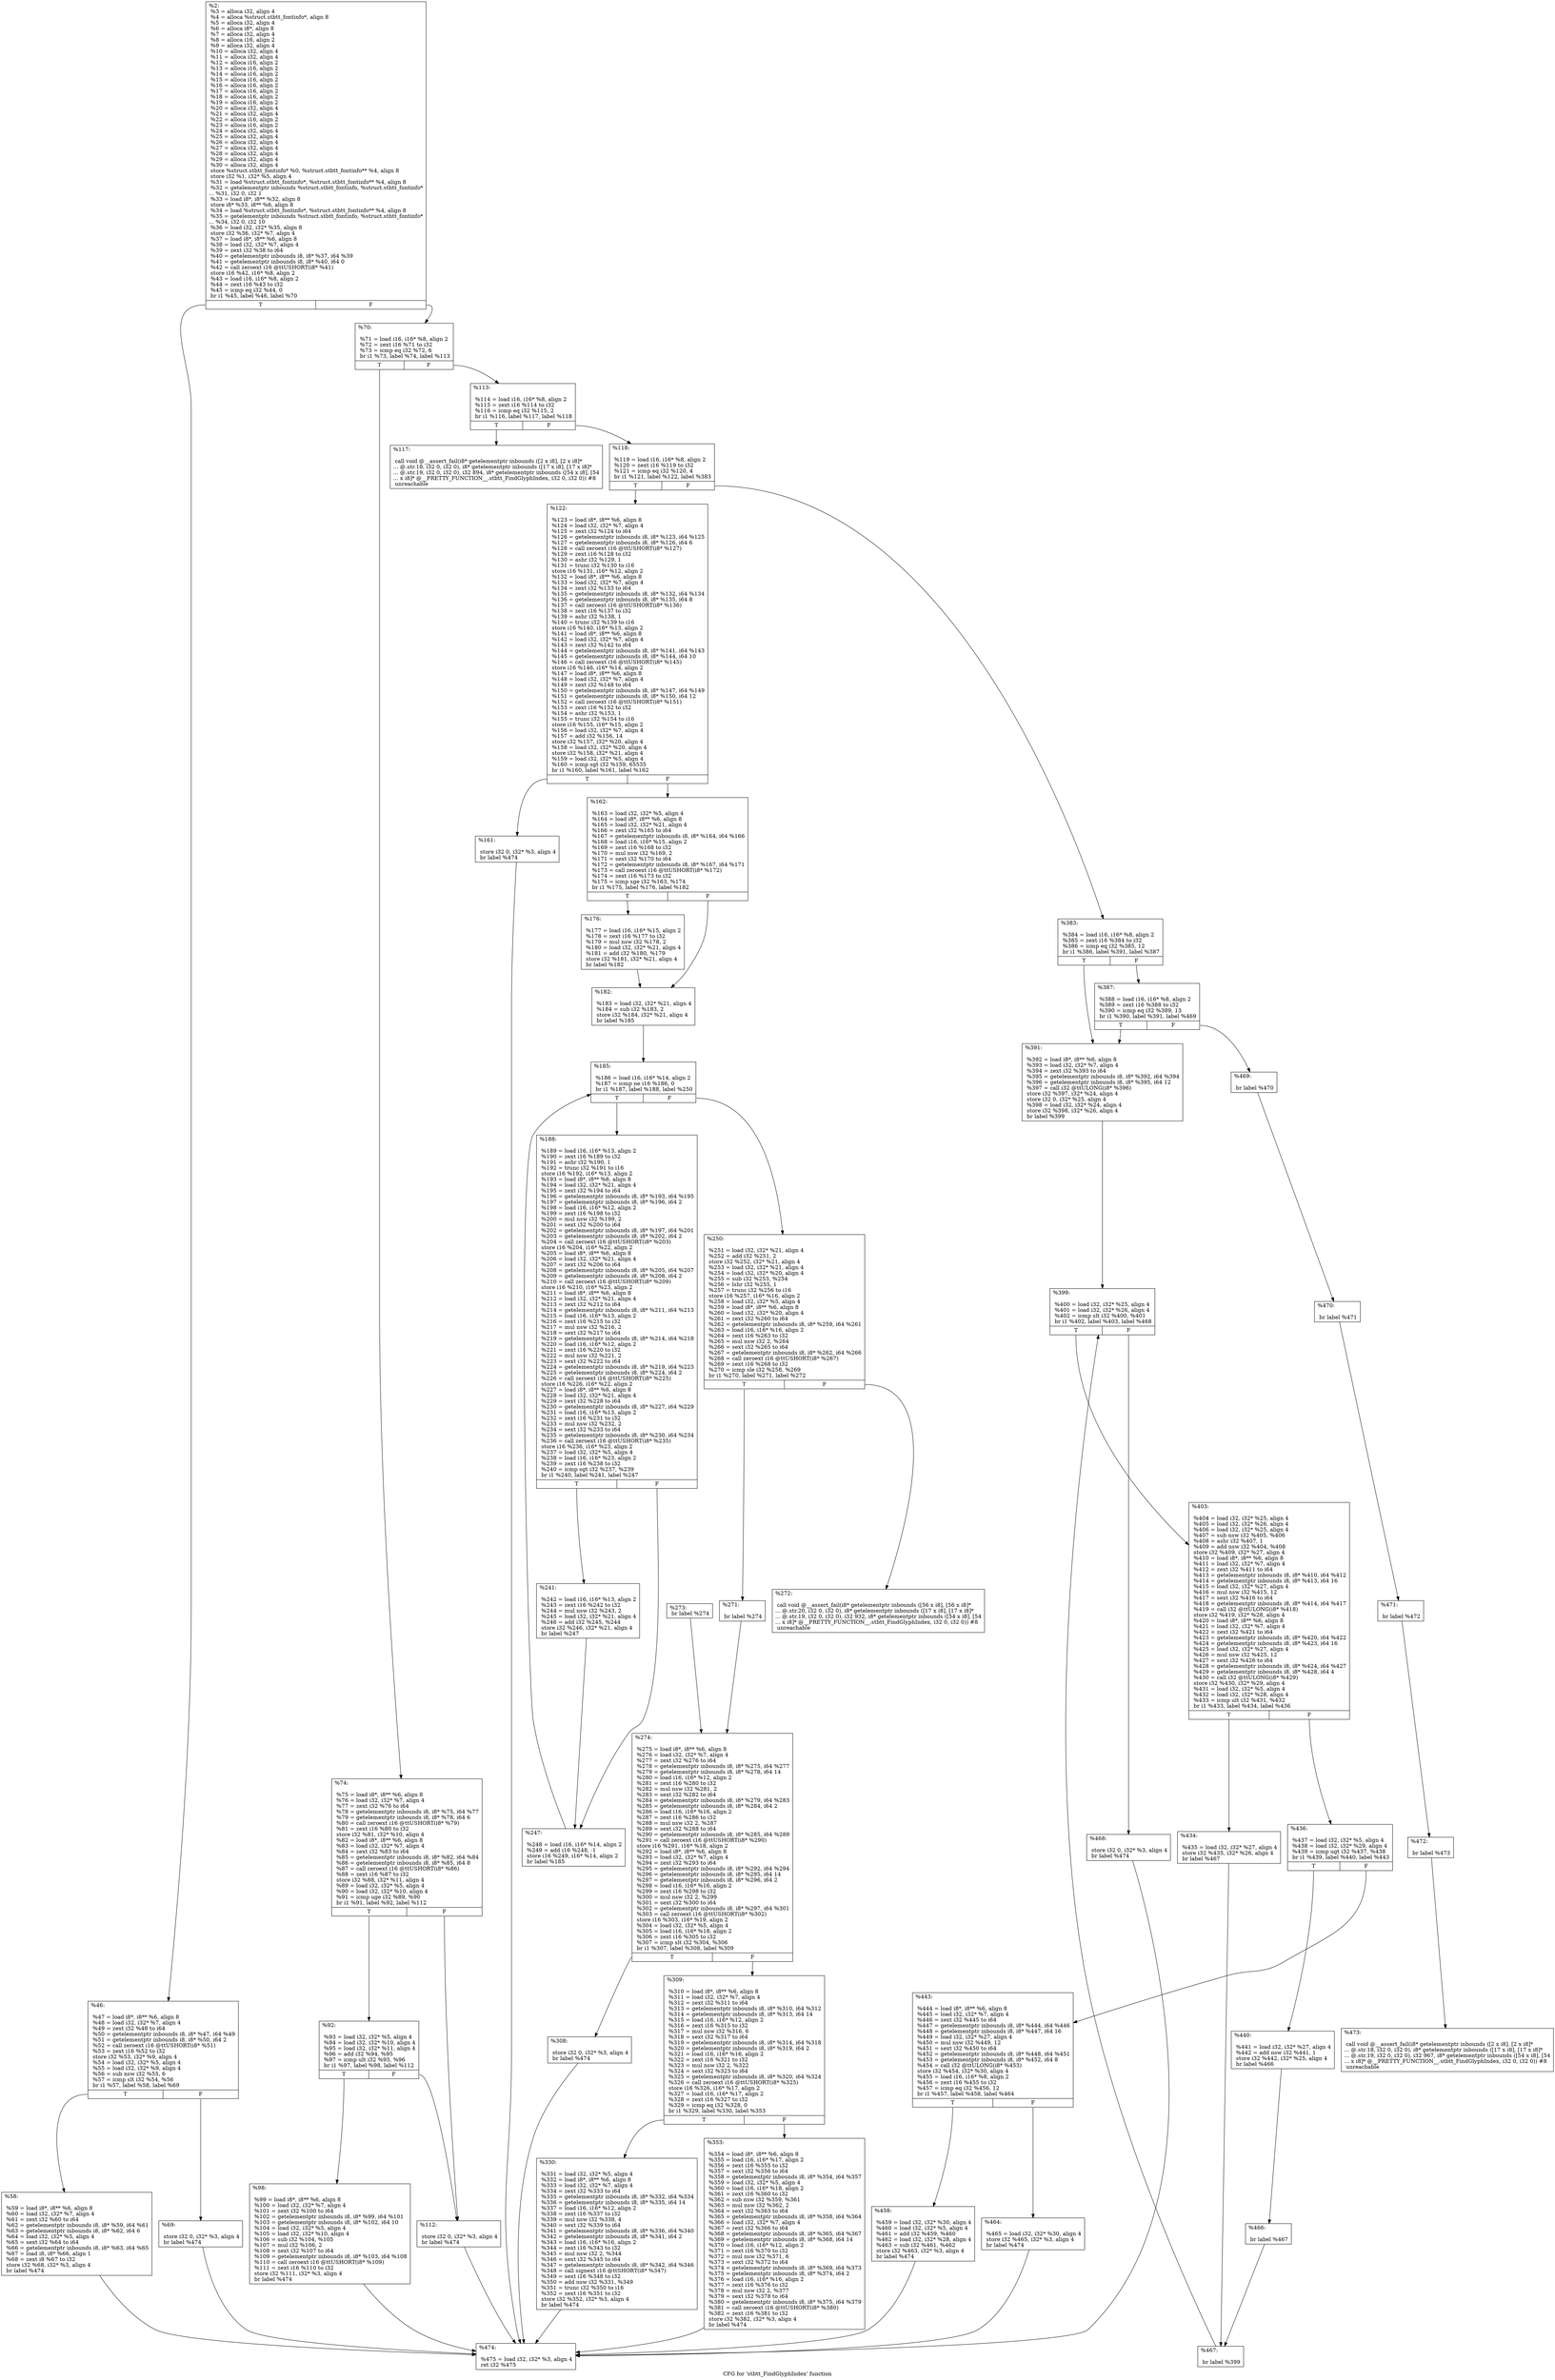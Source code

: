 digraph "CFG for 'stbtt_FindGlyphIndex' function" {
	label="CFG for 'stbtt_FindGlyphIndex' function";

	Node0x29c2a90 [shape=record,label="{%2:\l  %3 = alloca i32, align 4\l  %4 = alloca %struct.stbtt_fontinfo*, align 8\l  %5 = alloca i32, align 4\l  %6 = alloca i8*, align 8\l  %7 = alloca i32, align 4\l  %8 = alloca i16, align 2\l  %9 = alloca i32, align 4\l  %10 = alloca i32, align 4\l  %11 = alloca i32, align 4\l  %12 = alloca i16, align 2\l  %13 = alloca i16, align 2\l  %14 = alloca i16, align 2\l  %15 = alloca i16, align 2\l  %16 = alloca i16, align 2\l  %17 = alloca i16, align 2\l  %18 = alloca i16, align 2\l  %19 = alloca i16, align 2\l  %20 = alloca i32, align 4\l  %21 = alloca i32, align 4\l  %22 = alloca i16, align 2\l  %23 = alloca i16, align 2\l  %24 = alloca i32, align 4\l  %25 = alloca i32, align 4\l  %26 = alloca i32, align 4\l  %27 = alloca i32, align 4\l  %28 = alloca i32, align 4\l  %29 = alloca i32, align 4\l  %30 = alloca i32, align 4\l  store %struct.stbtt_fontinfo* %0, %struct.stbtt_fontinfo** %4, align 8\l  store i32 %1, i32* %5, align 4\l  %31 = load %struct.stbtt_fontinfo*, %struct.stbtt_fontinfo** %4, align 8\l  %32 = getelementptr inbounds %struct.stbtt_fontinfo, %struct.stbtt_fontinfo*\l... %31, i32 0, i32 1\l  %33 = load i8*, i8** %32, align 8\l  store i8* %33, i8** %6, align 8\l  %34 = load %struct.stbtt_fontinfo*, %struct.stbtt_fontinfo** %4, align 8\l  %35 = getelementptr inbounds %struct.stbtt_fontinfo, %struct.stbtt_fontinfo*\l... %34, i32 0, i32 10\l  %36 = load i32, i32* %35, align 8\l  store i32 %36, i32* %7, align 4\l  %37 = load i8*, i8** %6, align 8\l  %38 = load i32, i32* %7, align 4\l  %39 = zext i32 %38 to i64\l  %40 = getelementptr inbounds i8, i8* %37, i64 %39\l  %41 = getelementptr inbounds i8, i8* %40, i64 0\l  %42 = call zeroext i16 @ttUSHORT(i8* %41)\l  store i16 %42, i16* %8, align 2\l  %43 = load i16, i16* %8, align 2\l  %44 = zext i16 %43 to i32\l  %45 = icmp eq i32 %44, 0\l  br i1 %45, label %46, label %70\l|{<s0>T|<s1>F}}"];
	Node0x29c2a90:s0 -> Node0x29c2cf0;
	Node0x29c2a90:s1 -> Node0x29c53d0;
	Node0x29c2cf0 [shape=record,label="{%46:\l\l  %47 = load i8*, i8** %6, align 8\l  %48 = load i32, i32* %7, align 4\l  %49 = zext i32 %48 to i64\l  %50 = getelementptr inbounds i8, i8* %47, i64 %49\l  %51 = getelementptr inbounds i8, i8* %50, i64 2\l  %52 = call zeroext i16 @ttUSHORT(i8* %51)\l  %53 = zext i16 %52 to i32\l  store i32 %53, i32* %9, align 4\l  %54 = load i32, i32* %5, align 4\l  %55 = load i32, i32* %9, align 4\l  %56 = sub nsw i32 %55, 6\l  %57 = icmp slt i32 %54, %56\l  br i1 %57, label %58, label %69\l|{<s0>T|<s1>F}}"];
	Node0x29c2cf0:s0 -> Node0x29c5ab0;
	Node0x29c2cf0:s1 -> Node0x29c5b00;
	Node0x29c5ab0 [shape=record,label="{%58:\l\l  %59 = load i8*, i8** %6, align 8\l  %60 = load i32, i32* %7, align 4\l  %61 = zext i32 %60 to i64\l  %62 = getelementptr inbounds i8, i8* %59, i64 %61\l  %63 = getelementptr inbounds i8, i8* %62, i64 6\l  %64 = load i32, i32* %5, align 4\l  %65 = sext i32 %64 to i64\l  %66 = getelementptr inbounds i8, i8* %63, i64 %65\l  %67 = load i8, i8* %66, align 1\l  %68 = zext i8 %67 to i32\l  store i32 %68, i32* %3, align 4\l  br label %474\l}"];
	Node0x29c5ab0 -> Node0x29c4d00;
	Node0x29c5b00 [shape=record,label="{%69:\l\l  store i32 0, i32* %3, align 4\l  br label %474\l}"];
	Node0x29c5b00 -> Node0x29c4d00;
	Node0x29c53d0 [shape=record,label="{%70:\l\l  %71 = load i16, i16* %8, align 2\l  %72 = zext i16 %71 to i32\l  %73 = icmp eq i32 %72, 6\l  br i1 %73, label %74, label %113\l|{<s0>T|<s1>F}}"];
	Node0x29c53d0:s0 -> Node0x29c6610;
	Node0x29c53d0:s1 -> Node0x29c6660;
	Node0x29c6610 [shape=record,label="{%74:\l\l  %75 = load i8*, i8** %6, align 8\l  %76 = load i32, i32* %7, align 4\l  %77 = zext i32 %76 to i64\l  %78 = getelementptr inbounds i8, i8* %75, i64 %77\l  %79 = getelementptr inbounds i8, i8* %78, i64 6\l  %80 = call zeroext i16 @ttUSHORT(i8* %79)\l  %81 = zext i16 %80 to i32\l  store i32 %81, i32* %10, align 4\l  %82 = load i8*, i8** %6, align 8\l  %83 = load i32, i32* %7, align 4\l  %84 = zext i32 %83 to i64\l  %85 = getelementptr inbounds i8, i8* %82, i64 %84\l  %86 = getelementptr inbounds i8, i8* %85, i64 8\l  %87 = call zeroext i16 @ttUSHORT(i8* %86)\l  %88 = zext i16 %87 to i32\l  store i32 %88, i32* %11, align 4\l  %89 = load i32, i32* %5, align 4\l  %90 = load i32, i32* %10, align 4\l  %91 = icmp uge i32 %89, %90\l  br i1 %91, label %92, label %112\l|{<s0>T|<s1>F}}"];
	Node0x29c6610:s0 -> Node0x29c7080;
	Node0x29c6610:s1 -> Node0x29c70d0;
	Node0x29c7080 [shape=record,label="{%92:\l\l  %93 = load i32, i32* %5, align 4\l  %94 = load i32, i32* %10, align 4\l  %95 = load i32, i32* %11, align 4\l  %96 = add i32 %94, %95\l  %97 = icmp ult i32 %93, %96\l  br i1 %97, label %98, label %112\l|{<s0>T|<s1>F}}"];
	Node0x29c7080:s0 -> Node0x29c7410;
	Node0x29c7080:s1 -> Node0x29c70d0;
	Node0x29c7410 [shape=record,label="{%98:\l\l  %99 = load i8*, i8** %6, align 8\l  %100 = load i32, i32* %7, align 4\l  %101 = zext i32 %100 to i64\l  %102 = getelementptr inbounds i8, i8* %99, i64 %101\l  %103 = getelementptr inbounds i8, i8* %102, i64 10\l  %104 = load i32, i32* %5, align 4\l  %105 = load i32, i32* %10, align 4\l  %106 = sub i32 %104, %105\l  %107 = mul i32 %106, 2\l  %108 = zext i32 %107 to i64\l  %109 = getelementptr inbounds i8, i8* %103, i64 %108\l  %110 = call zeroext i16 @ttUSHORT(i8* %109)\l  %111 = zext i16 %110 to i32\l  store i32 %111, i32* %3, align 4\l  br label %474\l}"];
	Node0x29c7410 -> Node0x29c4d00;
	Node0x29c70d0 [shape=record,label="{%112:\l\l  store i32 0, i32* %3, align 4\l  br label %474\l}"];
	Node0x29c70d0 -> Node0x29c4d00;
	Node0x29c6660 [shape=record,label="{%113:\l\l  %114 = load i16, i16* %8, align 2\l  %115 = zext i16 %114 to i32\l  %116 = icmp eq i32 %115, 2\l  br i1 %116, label %117, label %118\l|{<s0>T|<s1>F}}"];
	Node0x29c6660:s0 -> Node0x29c7e20;
	Node0x29c6660:s1 -> Node0x29c7e70;
	Node0x29c7e20 [shape=record,label="{%117:\l\l  call void @__assert_fail(i8* getelementptr inbounds ([2 x i8], [2 x i8]*\l... @.str.18, i32 0, i32 0), i8* getelementptr inbounds ([17 x i8], [17 x i8]*\l... @.str.19, i32 0, i32 0), i32 894, i8* getelementptr inbounds ([54 x i8], [54\l... x i8]* @__PRETTY_FUNCTION__.stbtt_FindGlyphIndex, i32 0, i32 0)) #8\l  unreachable\l}"];
	Node0x29c7e70 [shape=record,label="{%118:\l\l  %119 = load i16, i16* %8, align 2\l  %120 = zext i16 %119 to i32\l  %121 = icmp eq i32 %120, 4\l  br i1 %121, label %122, label %383\l|{<s0>T|<s1>F}}"];
	Node0x29c7e70:s0 -> Node0x29c85c0;
	Node0x29c7e70:s1 -> Node0x29c8610;
	Node0x29c85c0 [shape=record,label="{%122:\l\l  %123 = load i8*, i8** %6, align 8\l  %124 = load i32, i32* %7, align 4\l  %125 = zext i32 %124 to i64\l  %126 = getelementptr inbounds i8, i8* %123, i64 %125\l  %127 = getelementptr inbounds i8, i8* %126, i64 6\l  %128 = call zeroext i16 @ttUSHORT(i8* %127)\l  %129 = zext i16 %128 to i32\l  %130 = ashr i32 %129, 1\l  %131 = trunc i32 %130 to i16\l  store i16 %131, i16* %12, align 2\l  %132 = load i8*, i8** %6, align 8\l  %133 = load i32, i32* %7, align 4\l  %134 = zext i32 %133 to i64\l  %135 = getelementptr inbounds i8, i8* %132, i64 %134\l  %136 = getelementptr inbounds i8, i8* %135, i64 8\l  %137 = call zeroext i16 @ttUSHORT(i8* %136)\l  %138 = zext i16 %137 to i32\l  %139 = ashr i32 %138, 1\l  %140 = trunc i32 %139 to i16\l  store i16 %140, i16* %13, align 2\l  %141 = load i8*, i8** %6, align 8\l  %142 = load i32, i32* %7, align 4\l  %143 = zext i32 %142 to i64\l  %144 = getelementptr inbounds i8, i8* %141, i64 %143\l  %145 = getelementptr inbounds i8, i8* %144, i64 10\l  %146 = call zeroext i16 @ttUSHORT(i8* %145)\l  store i16 %146, i16* %14, align 2\l  %147 = load i8*, i8** %6, align 8\l  %148 = load i32, i32* %7, align 4\l  %149 = zext i32 %148 to i64\l  %150 = getelementptr inbounds i8, i8* %147, i64 %149\l  %151 = getelementptr inbounds i8, i8* %150, i64 12\l  %152 = call zeroext i16 @ttUSHORT(i8* %151)\l  %153 = zext i16 %152 to i32\l  %154 = ashr i32 %153, 1\l  %155 = trunc i32 %154 to i16\l  store i16 %155, i16* %15, align 2\l  %156 = load i32, i32* %7, align 4\l  %157 = add i32 %156, 14\l  store i32 %157, i32* %20, align 4\l  %158 = load i32, i32* %20, align 4\l  store i32 %158, i32* %21, align 4\l  %159 = load i32, i32* %5, align 4\l  %160 = icmp sgt i32 %159, 65535\l  br i1 %160, label %161, label %162\l|{<s0>T|<s1>F}}"];
	Node0x29c85c0:s0 -> Node0x29ca060;
	Node0x29c85c0:s1 -> Node0x29ca0b0;
	Node0x29ca060 [shape=record,label="{%161:\l\l  store i32 0, i32* %3, align 4\l  br label %474\l}"];
	Node0x29ca060 -> Node0x29c4d00;
	Node0x29ca0b0 [shape=record,label="{%162:\l\l  %163 = load i32, i32* %5, align 4\l  %164 = load i8*, i8** %6, align 8\l  %165 = load i32, i32* %21, align 4\l  %166 = zext i32 %165 to i64\l  %167 = getelementptr inbounds i8, i8* %164, i64 %166\l  %168 = load i16, i16* %15, align 2\l  %169 = zext i16 %168 to i32\l  %170 = mul nsw i32 %169, 2\l  %171 = sext i32 %170 to i64\l  %172 = getelementptr inbounds i8, i8* %167, i64 %171\l  %173 = call zeroext i16 @ttUSHORT(i8* %172)\l  %174 = zext i16 %173 to i32\l  %175 = icmp sge i32 %163, %174\l  br i1 %175, label %176, label %182\l|{<s0>T|<s1>F}}"];
	Node0x29ca0b0:s0 -> Node0x29ca8b0;
	Node0x29ca0b0:s1 -> Node0x29ca900;
	Node0x29ca8b0 [shape=record,label="{%176:\l\l  %177 = load i16, i16* %15, align 2\l  %178 = zext i16 %177 to i32\l  %179 = mul nsw i32 %178, 2\l  %180 = load i32, i32* %21, align 4\l  %181 = add i32 %180, %179\l  store i32 %181, i32* %21, align 4\l  br label %182\l}"];
	Node0x29ca8b0 -> Node0x29ca900;
	Node0x29ca900 [shape=record,label="{%182:\l\l  %183 = load i32, i32* %21, align 4\l  %184 = sub i32 %183, 2\l  store i32 %184, i32* %21, align 4\l  br label %185\l}"];
	Node0x29ca900 -> Node0x29cae40;
	Node0x29cae40 [shape=record,label="{%185:\l\l  %186 = load i16, i16* %14, align 2\l  %187 = icmp ne i16 %186, 0\l  br i1 %187, label %188, label %250\l|{<s0>T|<s1>F}}"];
	Node0x29cae40:s0 -> Node0x29cafd0;
	Node0x29cae40:s1 -> Node0x29cb020;
	Node0x29cafd0 [shape=record,label="{%188:\l\l  %189 = load i16, i16* %13, align 2\l  %190 = zext i16 %189 to i32\l  %191 = ashr i32 %190, 1\l  %192 = trunc i32 %191 to i16\l  store i16 %192, i16* %13, align 2\l  %193 = load i8*, i8** %6, align 8\l  %194 = load i32, i32* %21, align 4\l  %195 = zext i32 %194 to i64\l  %196 = getelementptr inbounds i8, i8* %193, i64 %195\l  %197 = getelementptr inbounds i8, i8* %196, i64 2\l  %198 = load i16, i16* %12, align 2\l  %199 = zext i16 %198 to i32\l  %200 = mul nsw i32 %199, 2\l  %201 = sext i32 %200 to i64\l  %202 = getelementptr inbounds i8, i8* %197, i64 %201\l  %203 = getelementptr inbounds i8, i8* %202, i64 2\l  %204 = call zeroext i16 @ttUSHORT(i8* %203)\l  store i16 %204, i16* %22, align 2\l  %205 = load i8*, i8** %6, align 8\l  %206 = load i32, i32* %21, align 4\l  %207 = zext i32 %206 to i64\l  %208 = getelementptr inbounds i8, i8* %205, i64 %207\l  %209 = getelementptr inbounds i8, i8* %208, i64 2\l  %210 = call zeroext i16 @ttUSHORT(i8* %209)\l  store i16 %210, i16* %23, align 2\l  %211 = load i8*, i8** %6, align 8\l  %212 = load i32, i32* %21, align 4\l  %213 = zext i32 %212 to i64\l  %214 = getelementptr inbounds i8, i8* %211, i64 %213\l  %215 = load i16, i16* %13, align 2\l  %216 = zext i16 %215 to i32\l  %217 = mul nsw i32 %216, 2\l  %218 = sext i32 %217 to i64\l  %219 = getelementptr inbounds i8, i8* %214, i64 %218\l  %220 = load i16, i16* %12, align 2\l  %221 = zext i16 %220 to i32\l  %222 = mul nsw i32 %221, 2\l  %223 = sext i32 %222 to i64\l  %224 = getelementptr inbounds i8, i8* %219, i64 %223\l  %225 = getelementptr inbounds i8, i8* %224, i64 2\l  %226 = call zeroext i16 @ttUSHORT(i8* %225)\l  store i16 %226, i16* %22, align 2\l  %227 = load i8*, i8** %6, align 8\l  %228 = load i32, i32* %21, align 4\l  %229 = zext i32 %228 to i64\l  %230 = getelementptr inbounds i8, i8* %227, i64 %229\l  %231 = load i16, i16* %13, align 2\l  %232 = zext i16 %231 to i32\l  %233 = mul nsw i32 %232, 2\l  %234 = sext i32 %233 to i64\l  %235 = getelementptr inbounds i8, i8* %230, i64 %234\l  %236 = call zeroext i16 @ttUSHORT(i8* %235)\l  store i16 %236, i16* %23, align 2\l  %237 = load i32, i32* %5, align 4\l  %238 = load i16, i16* %23, align 2\l  %239 = zext i16 %238 to i32\l  %240 = icmp sgt i32 %237, %239\l  br i1 %240, label %241, label %247\l|{<s0>T|<s1>F}}"];
	Node0x29cafd0:s0 -> Node0x29ccc40;
	Node0x29cafd0:s1 -> Node0x29ccc90;
	Node0x29ccc40 [shape=record,label="{%241:\l\l  %242 = load i16, i16* %13, align 2\l  %243 = zext i16 %242 to i32\l  %244 = mul nsw i32 %243, 2\l  %245 = load i32, i32* %21, align 4\l  %246 = add i32 %245, %244\l  store i32 %246, i32* %21, align 4\l  br label %247\l}"];
	Node0x29ccc40 -> Node0x29ccc90;
	Node0x29ccc90 [shape=record,label="{%247:\l\l  %248 = load i16, i16* %14, align 2\l  %249 = add i16 %248, -1\l  store i16 %249, i16* %14, align 2\l  br label %185\l}"];
	Node0x29ccc90 -> Node0x29cae40;
	Node0x29cb020 [shape=record,label="{%250:\l\l  %251 = load i32, i32* %21, align 4\l  %252 = add i32 %251, 2\l  store i32 %252, i32* %21, align 4\l  %253 = load i32, i32* %21, align 4\l  %254 = load i32, i32* %20, align 4\l  %255 = sub i32 %253, %254\l  %256 = lshr i32 %255, 1\l  %257 = trunc i32 %256 to i16\l  store i16 %257, i16* %16, align 2\l  %258 = load i32, i32* %5, align 4\l  %259 = load i8*, i8** %6, align 8\l  %260 = load i32, i32* %20, align 4\l  %261 = zext i32 %260 to i64\l  %262 = getelementptr inbounds i8, i8* %259, i64 %261\l  %263 = load i16, i16* %16, align 2\l  %264 = zext i16 %263 to i32\l  %265 = mul nsw i32 2, %264\l  %266 = sext i32 %265 to i64\l  %267 = getelementptr inbounds i8, i8* %262, i64 %266\l  %268 = call zeroext i16 @ttUSHORT(i8* %267)\l  %269 = zext i16 %268 to i32\l  %270 = icmp sle i32 %258, %269\l  br i1 %270, label %271, label %272\l|{<s0>T|<s1>F}}"];
	Node0x29cb020:s0 -> Node0x29c90f0;
	Node0x29cb020:s1 -> Node0x29c9140;
	Node0x29c90f0 [shape=record,label="{%271:\l\l  br label %274\l}"];
	Node0x29c90f0 -> Node0x29ce5a0;
	Node0x29c9140 [shape=record,label="{%272:\l\l  call void @__assert_fail(i8* getelementptr inbounds ([56 x i8], [56 x i8]*\l... @.str.20, i32 0, i32 0), i8* getelementptr inbounds ([17 x i8], [17 x i8]*\l... @.str.19, i32 0, i32 0), i32 932, i8* getelementptr inbounds ([54 x i8], [54\l... x i8]* @__PRETTY_FUNCTION__.stbtt_FindGlyphIndex, i32 0, i32 0)) #8\l  unreachable\l}"];
	Node0x29ce880 [shape=record,label="{%273:                                                  \l  br label %274\l}"];
	Node0x29ce880 -> Node0x29ce5a0;
	Node0x29ce5a0 [shape=record,label="{%274:\l\l  %275 = load i8*, i8** %6, align 8\l  %276 = load i32, i32* %7, align 4\l  %277 = zext i32 %276 to i64\l  %278 = getelementptr inbounds i8, i8* %275, i64 %277\l  %279 = getelementptr inbounds i8, i8* %278, i64 14\l  %280 = load i16, i16* %12, align 2\l  %281 = zext i16 %280 to i32\l  %282 = mul nsw i32 %281, 2\l  %283 = sext i32 %282 to i64\l  %284 = getelementptr inbounds i8, i8* %279, i64 %283\l  %285 = getelementptr inbounds i8, i8* %284, i64 2\l  %286 = load i16, i16* %16, align 2\l  %287 = zext i16 %286 to i32\l  %288 = mul nsw i32 2, %287\l  %289 = sext i32 %288 to i64\l  %290 = getelementptr inbounds i8, i8* %285, i64 %289\l  %291 = call zeroext i16 @ttUSHORT(i8* %290)\l  store i16 %291, i16* %18, align 2\l  %292 = load i8*, i8** %6, align 8\l  %293 = load i32, i32* %7, align 4\l  %294 = zext i32 %293 to i64\l  %295 = getelementptr inbounds i8, i8* %292, i64 %294\l  %296 = getelementptr inbounds i8, i8* %295, i64 14\l  %297 = getelementptr inbounds i8, i8* %296, i64 2\l  %298 = load i16, i16* %16, align 2\l  %299 = zext i16 %298 to i32\l  %300 = mul nsw i32 2, %299\l  %301 = sext i32 %300 to i64\l  %302 = getelementptr inbounds i8, i8* %297, i64 %301\l  %303 = call zeroext i16 @ttUSHORT(i8* %302)\l  store i16 %303, i16* %19, align 2\l  %304 = load i32, i32* %5, align 4\l  %305 = load i16, i16* %18, align 2\l  %306 = zext i16 %305 to i32\l  %307 = icmp slt i32 %304, %306\l  br i1 %307, label %308, label %309\l|{<s0>T|<s1>F}}"];
	Node0x29ce5a0:s0 -> Node0x29cf9c0;
	Node0x29ce5a0:s1 -> Node0x29cfa10;
	Node0x29cf9c0 [shape=record,label="{%308:\l\l  store i32 0, i32* %3, align 4\l  br label %474\l}"];
	Node0x29cf9c0 -> Node0x29c4d00;
	Node0x29cfa10 [shape=record,label="{%309:\l\l  %310 = load i8*, i8** %6, align 8\l  %311 = load i32, i32* %7, align 4\l  %312 = zext i32 %311 to i64\l  %313 = getelementptr inbounds i8, i8* %310, i64 %312\l  %314 = getelementptr inbounds i8, i8* %313, i64 14\l  %315 = load i16, i16* %12, align 2\l  %316 = zext i16 %315 to i32\l  %317 = mul nsw i32 %316, 6\l  %318 = sext i32 %317 to i64\l  %319 = getelementptr inbounds i8, i8* %314, i64 %318\l  %320 = getelementptr inbounds i8, i8* %319, i64 2\l  %321 = load i16, i16* %16, align 2\l  %322 = zext i16 %321 to i32\l  %323 = mul nsw i32 2, %322\l  %324 = sext i32 %323 to i64\l  %325 = getelementptr inbounds i8, i8* %320, i64 %324\l  %326 = call zeroext i16 @ttUSHORT(i8* %325)\l  store i16 %326, i16* %17, align 2\l  %327 = load i16, i16* %17, align 2\l  %328 = zext i16 %327 to i32\l  %329 = icmp eq i32 %328, 0\l  br i1 %329, label %330, label %353\l|{<s0>T|<s1>F}}"];
	Node0x29cfa10:s0 -> Node0x29d05e0;
	Node0x29cfa10:s1 -> Node0x29d0630;
	Node0x29d05e0 [shape=record,label="{%330:\l\l  %331 = load i32, i32* %5, align 4\l  %332 = load i8*, i8** %6, align 8\l  %333 = load i32, i32* %7, align 4\l  %334 = zext i32 %333 to i64\l  %335 = getelementptr inbounds i8, i8* %332, i64 %334\l  %336 = getelementptr inbounds i8, i8* %335, i64 14\l  %337 = load i16, i16* %12, align 2\l  %338 = zext i16 %337 to i32\l  %339 = mul nsw i32 %338, 4\l  %340 = sext i32 %339 to i64\l  %341 = getelementptr inbounds i8, i8* %336, i64 %340\l  %342 = getelementptr inbounds i8, i8* %341, i64 2\l  %343 = load i16, i16* %16, align 2\l  %344 = zext i16 %343 to i32\l  %345 = mul nsw i32 2, %344\l  %346 = sext i32 %345 to i64\l  %347 = getelementptr inbounds i8, i8* %342, i64 %346\l  %348 = call signext i16 @ttSHORT(i8* %347)\l  %349 = sext i16 %348 to i32\l  %350 = add nsw i32 %331, %349\l  %351 = trunc i32 %350 to i16\l  %352 = zext i16 %351 to i32\l  store i32 %352, i32* %3, align 4\l  br label %474\l}"];
	Node0x29d05e0 -> Node0x29c4d00;
	Node0x29d0630 [shape=record,label="{%353:\l\l  %354 = load i8*, i8** %6, align 8\l  %355 = load i16, i16* %17, align 2\l  %356 = zext i16 %355 to i32\l  %357 = sext i32 %356 to i64\l  %358 = getelementptr inbounds i8, i8* %354, i64 %357\l  %359 = load i32, i32* %5, align 4\l  %360 = load i16, i16* %18, align 2\l  %361 = zext i16 %360 to i32\l  %362 = sub nsw i32 %359, %361\l  %363 = mul nsw i32 %362, 2\l  %364 = sext i32 %363 to i64\l  %365 = getelementptr inbounds i8, i8* %358, i64 %364\l  %366 = load i32, i32* %7, align 4\l  %367 = zext i32 %366 to i64\l  %368 = getelementptr inbounds i8, i8* %365, i64 %367\l  %369 = getelementptr inbounds i8, i8* %368, i64 14\l  %370 = load i16, i16* %12, align 2\l  %371 = zext i16 %370 to i32\l  %372 = mul nsw i32 %371, 6\l  %373 = sext i32 %372 to i64\l  %374 = getelementptr inbounds i8, i8* %369, i64 %373\l  %375 = getelementptr inbounds i8, i8* %374, i64 2\l  %376 = load i16, i16* %16, align 2\l  %377 = zext i16 %376 to i32\l  %378 = mul nsw i32 2, %377\l  %379 = sext i32 %378 to i64\l  %380 = getelementptr inbounds i8, i8* %375, i64 %379\l  %381 = call zeroext i16 @ttUSHORT(i8* %380)\l  %382 = zext i16 %381 to i32\l  store i32 %382, i32* %3, align 4\l  br label %474\l}"];
	Node0x29d0630 -> Node0x29c4d00;
	Node0x29c8610 [shape=record,label="{%383:\l\l  %384 = load i16, i16* %8, align 2\l  %385 = zext i16 %384 to i32\l  %386 = icmp eq i32 %385, 12\l  br i1 %386, label %391, label %387\l|{<s0>T|<s1>F}}"];
	Node0x29c8610:s0 -> Node0x29d2150;
	Node0x29c8610:s1 -> Node0x29d21a0;
	Node0x29d21a0 [shape=record,label="{%387:\l\l  %388 = load i16, i16* %8, align 2\l  %389 = zext i16 %388 to i32\l  %390 = icmp eq i32 %389, 13\l  br i1 %390, label %391, label %469\l|{<s0>T|<s1>F}}"];
	Node0x29d21a0:s0 -> Node0x29d2150;
	Node0x29d21a0:s1 -> Node0x29d23c0;
	Node0x29d2150 [shape=record,label="{%391:\l\l  %392 = load i8*, i8** %6, align 8\l  %393 = load i32, i32* %7, align 4\l  %394 = zext i32 %393 to i64\l  %395 = getelementptr inbounds i8, i8* %392, i64 %394\l  %396 = getelementptr inbounds i8, i8* %395, i64 12\l  %397 = call i32 @ttULONG(i8* %396)\l  store i32 %397, i32* %24, align 4\l  store i32 0, i32* %25, align 4\l  %398 = load i32, i32* %24, align 4\l  store i32 %398, i32* %26, align 4\l  br label %399\l}"];
	Node0x29d2150 -> Node0x29d29a0;
	Node0x29d29a0 [shape=record,label="{%399:\l\l  %400 = load i32, i32* %25, align 4\l  %401 = load i32, i32* %26, align 4\l  %402 = icmp slt i32 %400, %401\l  br i1 %402, label %403, label %468\l|{<s0>T|<s1>F}}"];
	Node0x29d29a0:s0 -> Node0x29d2b90;
	Node0x29d29a0:s1 -> Node0x29d2be0;
	Node0x29d2b90 [shape=record,label="{%403:\l\l  %404 = load i32, i32* %25, align 4\l  %405 = load i32, i32* %26, align 4\l  %406 = load i32, i32* %25, align 4\l  %407 = sub nsw i32 %405, %406\l  %408 = ashr i32 %407, 1\l  %409 = add nsw i32 %404, %408\l  store i32 %409, i32* %27, align 4\l  %410 = load i8*, i8** %6, align 8\l  %411 = load i32, i32* %7, align 4\l  %412 = zext i32 %411 to i64\l  %413 = getelementptr inbounds i8, i8* %410, i64 %412\l  %414 = getelementptr inbounds i8, i8* %413, i64 16\l  %415 = load i32, i32* %27, align 4\l  %416 = mul nsw i32 %415, 12\l  %417 = sext i32 %416 to i64\l  %418 = getelementptr inbounds i8, i8* %414, i64 %417\l  %419 = call i32 @ttULONG(i8* %418)\l  store i32 %419, i32* %28, align 4\l  %420 = load i8*, i8** %6, align 8\l  %421 = load i32, i32* %7, align 4\l  %422 = zext i32 %421 to i64\l  %423 = getelementptr inbounds i8, i8* %420, i64 %422\l  %424 = getelementptr inbounds i8, i8* %423, i64 16\l  %425 = load i32, i32* %27, align 4\l  %426 = mul nsw i32 %425, 12\l  %427 = sext i32 %426 to i64\l  %428 = getelementptr inbounds i8, i8* %424, i64 %427\l  %429 = getelementptr inbounds i8, i8* %428, i64 4\l  %430 = call i32 @ttULONG(i8* %429)\l  store i32 %430, i32* %29, align 4\l  %431 = load i32, i32* %5, align 4\l  %432 = load i32, i32* %28, align 4\l  %433 = icmp ult i32 %431, %432\l  br i1 %433, label %434, label %436\l|{<s0>T|<s1>F}}"];
	Node0x29d2b90:s0 -> Node0x29d3c90;
	Node0x29d2b90:s1 -> Node0x29d3d20;
	Node0x29d3c90 [shape=record,label="{%434:\l\l  %435 = load i32, i32* %27, align 4\l  store i32 %435, i32* %26, align 4\l  br label %467\l}"];
	Node0x29d3c90 -> Node0x29d3f20;
	Node0x29d3d20 [shape=record,label="{%436:\l\l  %437 = load i32, i32* %5, align 4\l  %438 = load i32, i32* %29, align 4\l  %439 = icmp ugt i32 %437, %438\l  br i1 %439, label %440, label %443\l|{<s0>T|<s1>F}}"];
	Node0x29d3d20:s0 -> Node0x29d4110;
	Node0x29d3d20:s1 -> Node0x29d4160;
	Node0x29d4110 [shape=record,label="{%440:\l\l  %441 = load i32, i32* %27, align 4\l  %442 = add nsw i32 %441, 1\l  store i32 %442, i32* %25, align 4\l  br label %466\l}"];
	Node0x29d4110 -> Node0x29d43e0;
	Node0x29d4160 [shape=record,label="{%443:\l\l  %444 = load i8*, i8** %6, align 8\l  %445 = load i32, i32* %7, align 4\l  %446 = zext i32 %445 to i64\l  %447 = getelementptr inbounds i8, i8* %444, i64 %446\l  %448 = getelementptr inbounds i8, i8* %447, i64 16\l  %449 = load i32, i32* %27, align 4\l  %450 = mul nsw i32 %449, 12\l  %451 = sext i32 %450 to i64\l  %452 = getelementptr inbounds i8, i8* %448, i64 %451\l  %453 = getelementptr inbounds i8, i8* %452, i64 8\l  %454 = call i32 @ttULONG(i8* %453)\l  store i32 %454, i32* %30, align 4\l  %455 = load i16, i16* %8, align 2\l  %456 = zext i16 %455 to i32\l  %457 = icmp eq i32 %456, 12\l  br i1 %457, label %458, label %464\l|{<s0>T|<s1>F}}"];
	Node0x29d4160:s0 -> Node0x29d4bd0;
	Node0x29d4160:s1 -> Node0x29d4c20;
	Node0x29d4bd0 [shape=record,label="{%458:\l\l  %459 = load i32, i32* %30, align 4\l  %460 = load i32, i32* %5, align 4\l  %461 = add i32 %459, %460\l  %462 = load i32, i32* %28, align 4\l  %463 = sub i32 %461, %462\l  store i32 %463, i32* %3, align 4\l  br label %474\l}"];
	Node0x29d4bd0 -> Node0x29c4d00;
	Node0x29d4c20 [shape=record,label="{%464:\l\l  %465 = load i32, i32* %30, align 4\l  store i32 %465, i32* %3, align 4\l  br label %474\l}"];
	Node0x29d4c20 -> Node0x29c4d00;
	Node0x29d43e0 [shape=record,label="{%466:\l\l  br label %467\l}"];
	Node0x29d43e0 -> Node0x29d3f20;
	Node0x29d3f20 [shape=record,label="{%467:\l\l  br label %399\l}"];
	Node0x29d3f20 -> Node0x29d29a0;
	Node0x29d2be0 [shape=record,label="{%468:\l\l  store i32 0, i32* %3, align 4\l  br label %474\l}"];
	Node0x29d2be0 -> Node0x29c4d00;
	Node0x29d23c0 [shape=record,label="{%469:\l\l  br label %470\l}"];
	Node0x29d23c0 -> Node0x29d5320;
	Node0x29d5320 [shape=record,label="{%470:\l\l  br label %471\l}"];
	Node0x29d5320 -> Node0x29d53d0;
	Node0x29d53d0 [shape=record,label="{%471:\l\l  br label %472\l}"];
	Node0x29d53d0 -> Node0x29d5480;
	Node0x29d5480 [shape=record,label="{%472:\l\l  br label %473\l}"];
	Node0x29d5480 -> Node0x29d5530;
	Node0x29d5530 [shape=record,label="{%473:\l\l  call void @__assert_fail(i8* getelementptr inbounds ([2 x i8], [2 x i8]*\l... @.str.18, i32 0, i32 0), i8* getelementptr inbounds ([17 x i8], [17 x i8]*\l... @.str.19, i32 0, i32 0), i32 967, i8* getelementptr inbounds ([54 x i8], [54\l... x i8]* @__PRETTY_FUNCTION__.stbtt_FindGlyphIndex, i32 0, i32 0)) #8\l  unreachable\l}"];
	Node0x29c4d00 [shape=record,label="{%474:\l\l  %475 = load i32, i32* %3, align 4\l  ret i32 %475\l}"];
}
